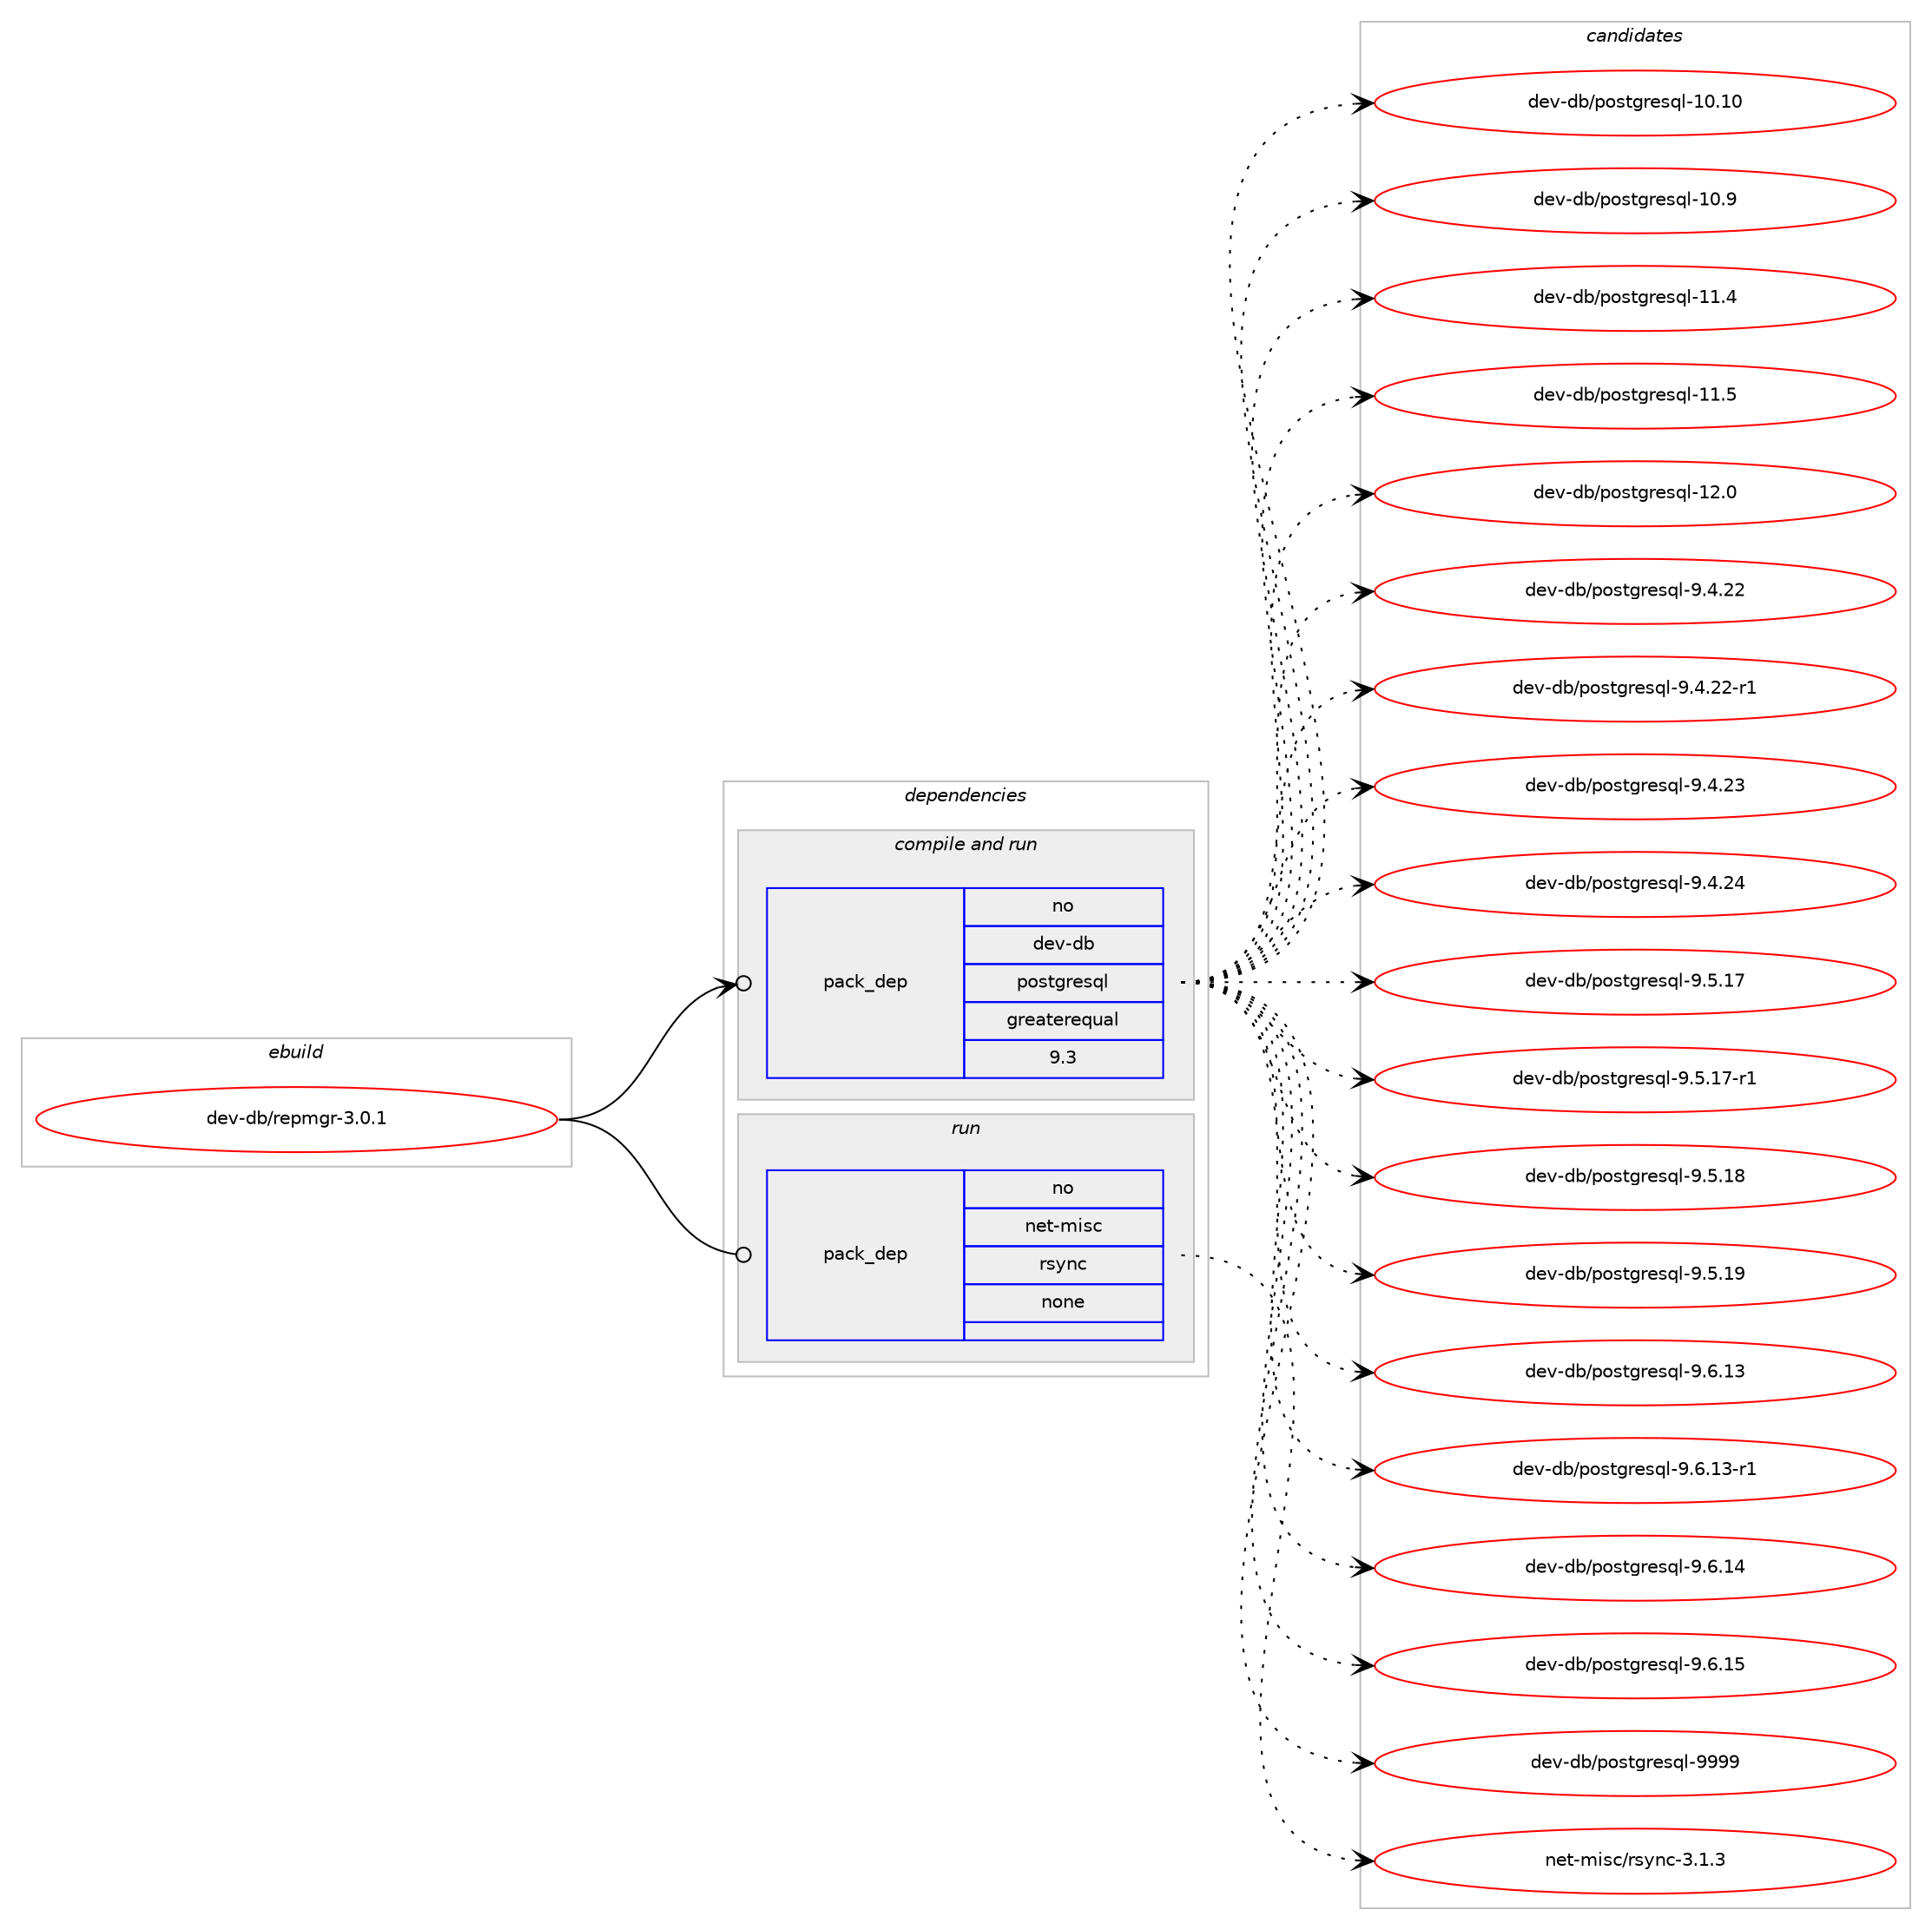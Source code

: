 digraph prolog {

# *************
# Graph options
# *************

newrank=true;
concentrate=true;
compound=true;
graph [rankdir=LR,fontname=Helvetica,fontsize=10,ranksep=1.5];#, ranksep=2.5, nodesep=0.2];
edge  [arrowhead=vee];
node  [fontname=Helvetica,fontsize=10];

# **********
# The ebuild
# **********

subgraph cluster_leftcol {
color=gray;
rank=same;
label=<<i>ebuild</i>>;
id [label="dev-db/repmgr-3.0.1", color=red, width=4, href="../dev-db/repmgr-3.0.1.svg"];
}

# ****************
# The dependencies
# ****************

subgraph cluster_midcol {
color=gray;
label=<<i>dependencies</i>>;
subgraph cluster_compile {
fillcolor="#eeeeee";
style=filled;
label=<<i>compile</i>>;
}
subgraph cluster_compileandrun {
fillcolor="#eeeeee";
style=filled;
label=<<i>compile and run</i>>;
subgraph pack389415 {
dependency523421 [label=<<TABLE BORDER="0" CELLBORDER="1" CELLSPACING="0" CELLPADDING="4" WIDTH="220"><TR><TD ROWSPAN="6" CELLPADDING="30">pack_dep</TD></TR><TR><TD WIDTH="110">no</TD></TR><TR><TD>dev-db</TD></TR><TR><TD>postgresql</TD></TR><TR><TD>greaterequal</TD></TR><TR><TD>9.3</TD></TR></TABLE>>, shape=none, color=blue];
}
id:e -> dependency523421:w [weight=20,style="solid",arrowhead="odotvee"];
}
subgraph cluster_run {
fillcolor="#eeeeee";
style=filled;
label=<<i>run</i>>;
subgraph pack389416 {
dependency523422 [label=<<TABLE BORDER="0" CELLBORDER="1" CELLSPACING="0" CELLPADDING="4" WIDTH="220"><TR><TD ROWSPAN="6" CELLPADDING="30">pack_dep</TD></TR><TR><TD WIDTH="110">no</TD></TR><TR><TD>net-misc</TD></TR><TR><TD>rsync</TD></TR><TR><TD>none</TD></TR><TR><TD></TD></TR></TABLE>>, shape=none, color=blue];
}
id:e -> dependency523422:w [weight=20,style="solid",arrowhead="odot"];
}
}

# **************
# The candidates
# **************

subgraph cluster_choices {
rank=same;
color=gray;
label=<<i>candidates</i>>;

subgraph choice389415 {
color=black;
nodesep=1;
choice100101118451009847112111115116103114101115113108454948464948 [label="dev-db/postgresql-10.10", color=red, width=4,href="../dev-db/postgresql-10.10.svg"];
choice1001011184510098471121111151161031141011151131084549484657 [label="dev-db/postgresql-10.9", color=red, width=4,href="../dev-db/postgresql-10.9.svg"];
choice1001011184510098471121111151161031141011151131084549494652 [label="dev-db/postgresql-11.4", color=red, width=4,href="../dev-db/postgresql-11.4.svg"];
choice1001011184510098471121111151161031141011151131084549494653 [label="dev-db/postgresql-11.5", color=red, width=4,href="../dev-db/postgresql-11.5.svg"];
choice1001011184510098471121111151161031141011151131084549504648 [label="dev-db/postgresql-12.0", color=red, width=4,href="../dev-db/postgresql-12.0.svg"];
choice10010111845100984711211111511610311410111511310845574652465050 [label="dev-db/postgresql-9.4.22", color=red, width=4,href="../dev-db/postgresql-9.4.22.svg"];
choice100101118451009847112111115116103114101115113108455746524650504511449 [label="dev-db/postgresql-9.4.22-r1", color=red, width=4,href="../dev-db/postgresql-9.4.22-r1.svg"];
choice10010111845100984711211111511610311410111511310845574652465051 [label="dev-db/postgresql-9.4.23", color=red, width=4,href="../dev-db/postgresql-9.4.23.svg"];
choice10010111845100984711211111511610311410111511310845574652465052 [label="dev-db/postgresql-9.4.24", color=red, width=4,href="../dev-db/postgresql-9.4.24.svg"];
choice10010111845100984711211111511610311410111511310845574653464955 [label="dev-db/postgresql-9.5.17", color=red, width=4,href="../dev-db/postgresql-9.5.17.svg"];
choice100101118451009847112111115116103114101115113108455746534649554511449 [label="dev-db/postgresql-9.5.17-r1", color=red, width=4,href="../dev-db/postgresql-9.5.17-r1.svg"];
choice10010111845100984711211111511610311410111511310845574653464956 [label="dev-db/postgresql-9.5.18", color=red, width=4,href="../dev-db/postgresql-9.5.18.svg"];
choice10010111845100984711211111511610311410111511310845574653464957 [label="dev-db/postgresql-9.5.19", color=red, width=4,href="../dev-db/postgresql-9.5.19.svg"];
choice10010111845100984711211111511610311410111511310845574654464951 [label="dev-db/postgresql-9.6.13", color=red, width=4,href="../dev-db/postgresql-9.6.13.svg"];
choice100101118451009847112111115116103114101115113108455746544649514511449 [label="dev-db/postgresql-9.6.13-r1", color=red, width=4,href="../dev-db/postgresql-9.6.13-r1.svg"];
choice10010111845100984711211111511610311410111511310845574654464952 [label="dev-db/postgresql-9.6.14", color=red, width=4,href="../dev-db/postgresql-9.6.14.svg"];
choice10010111845100984711211111511610311410111511310845574654464953 [label="dev-db/postgresql-9.6.15", color=red, width=4,href="../dev-db/postgresql-9.6.15.svg"];
choice1001011184510098471121111151161031141011151131084557575757 [label="dev-db/postgresql-9999", color=red, width=4,href="../dev-db/postgresql-9999.svg"];
dependency523421:e -> choice100101118451009847112111115116103114101115113108454948464948:w [style=dotted,weight="100"];
dependency523421:e -> choice1001011184510098471121111151161031141011151131084549484657:w [style=dotted,weight="100"];
dependency523421:e -> choice1001011184510098471121111151161031141011151131084549494652:w [style=dotted,weight="100"];
dependency523421:e -> choice1001011184510098471121111151161031141011151131084549494653:w [style=dotted,weight="100"];
dependency523421:e -> choice1001011184510098471121111151161031141011151131084549504648:w [style=dotted,weight="100"];
dependency523421:e -> choice10010111845100984711211111511610311410111511310845574652465050:w [style=dotted,weight="100"];
dependency523421:e -> choice100101118451009847112111115116103114101115113108455746524650504511449:w [style=dotted,weight="100"];
dependency523421:e -> choice10010111845100984711211111511610311410111511310845574652465051:w [style=dotted,weight="100"];
dependency523421:e -> choice10010111845100984711211111511610311410111511310845574652465052:w [style=dotted,weight="100"];
dependency523421:e -> choice10010111845100984711211111511610311410111511310845574653464955:w [style=dotted,weight="100"];
dependency523421:e -> choice100101118451009847112111115116103114101115113108455746534649554511449:w [style=dotted,weight="100"];
dependency523421:e -> choice10010111845100984711211111511610311410111511310845574653464956:w [style=dotted,weight="100"];
dependency523421:e -> choice10010111845100984711211111511610311410111511310845574653464957:w [style=dotted,weight="100"];
dependency523421:e -> choice10010111845100984711211111511610311410111511310845574654464951:w [style=dotted,weight="100"];
dependency523421:e -> choice100101118451009847112111115116103114101115113108455746544649514511449:w [style=dotted,weight="100"];
dependency523421:e -> choice10010111845100984711211111511610311410111511310845574654464952:w [style=dotted,weight="100"];
dependency523421:e -> choice10010111845100984711211111511610311410111511310845574654464953:w [style=dotted,weight="100"];
dependency523421:e -> choice1001011184510098471121111151161031141011151131084557575757:w [style=dotted,weight="100"];
}
subgraph choice389416 {
color=black;
nodesep=1;
choice11010111645109105115994711411512111099455146494651 [label="net-misc/rsync-3.1.3", color=red, width=4,href="../net-misc/rsync-3.1.3.svg"];
dependency523422:e -> choice11010111645109105115994711411512111099455146494651:w [style=dotted,weight="100"];
}
}

}
